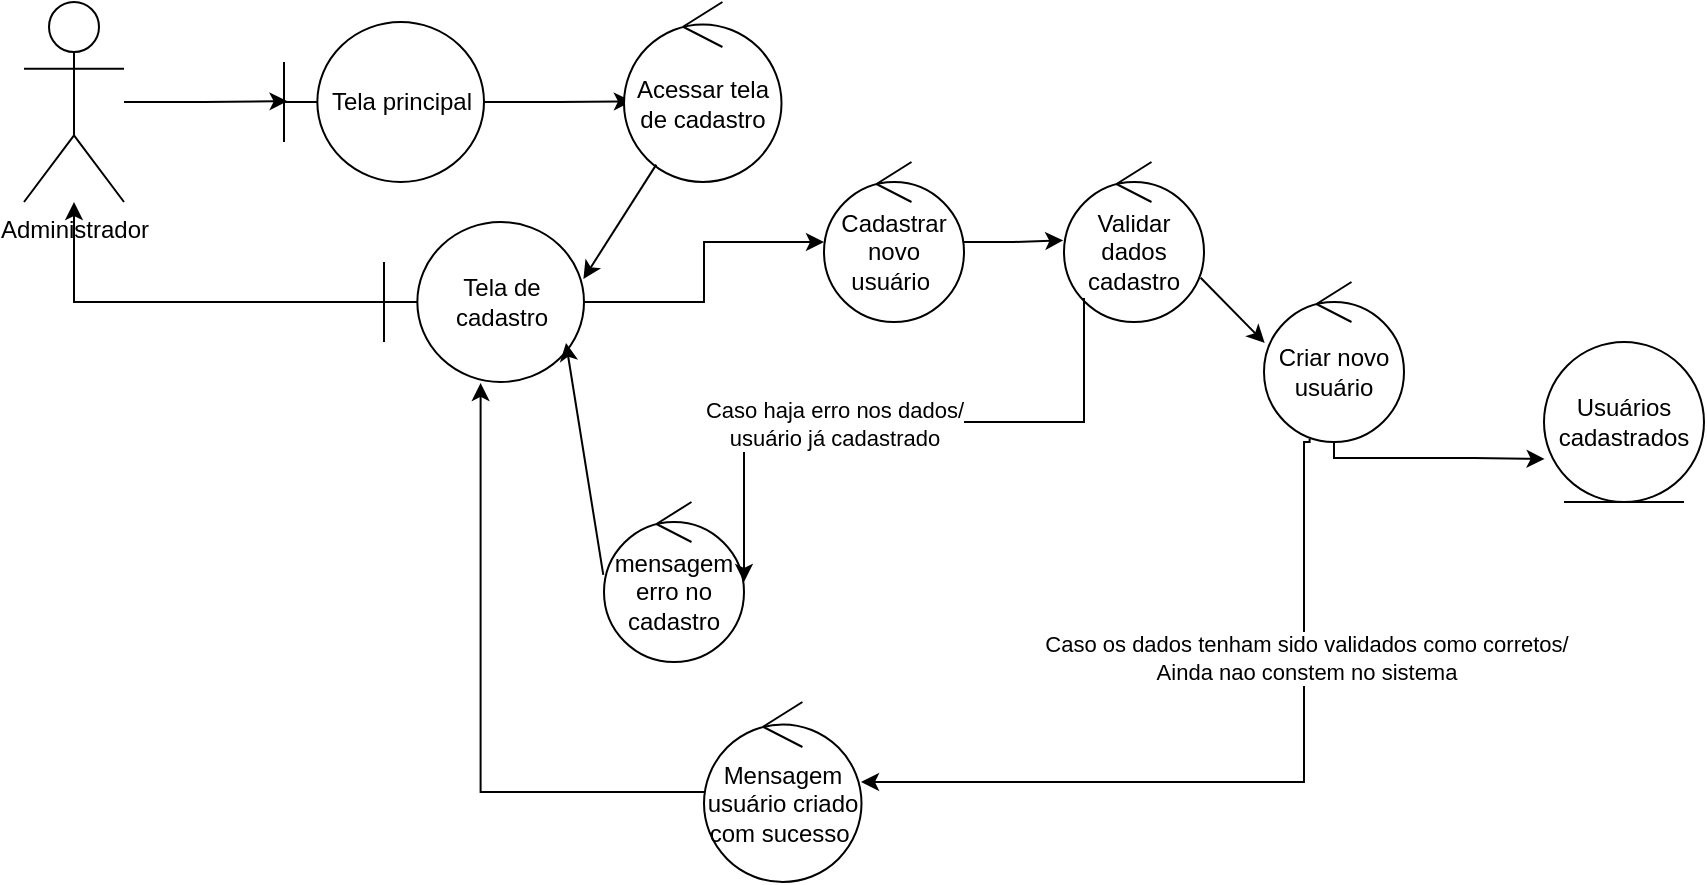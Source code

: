 <mxfile version="24.8.2">
  <diagram name="Página-1" id="A1XricTwvR2LtzFUGfRS">
    <mxGraphModel dx="1869" dy="539" grid="1" gridSize="10" guides="1" tooltips="1" connect="1" arrows="1" fold="1" page="1" pageScale="1" pageWidth="827" pageHeight="1169" math="0" shadow="0">
      <root>
        <mxCell id="0" />
        <mxCell id="1" parent="0" />
        <mxCell id="thF2VDcHaVG7FaZjGytK-1" value="Administrador" style="shape=umlActor;verticalLabelPosition=bottom;verticalAlign=top;html=1;outlineConnect=0;" parent="1" vertex="1">
          <mxGeometry x="-100" y="30" width="50" height="100" as="geometry" />
        </mxCell>
        <mxCell id="thF2VDcHaVG7FaZjGytK-5" value="Tela principal" style="shape=umlBoundary;whiteSpace=wrap;html=1;" parent="1" vertex="1">
          <mxGeometry x="30" y="40" width="100" height="80" as="geometry" />
        </mxCell>
        <mxCell id="thF2VDcHaVG7FaZjGytK-9" style="edgeStyle=orthogonalEdgeStyle;rounded=0;orthogonalLoop=1;jettySize=auto;html=1;entryX=0.05;entryY=0.496;entryDx=0;entryDy=0;entryPerimeter=0;" parent="1" source="thF2VDcHaVG7FaZjGytK-5" edge="1">
          <mxGeometry relative="1" as="geometry">
            <mxPoint x="203.938" y="79.64" as="targetPoint" />
          </mxGeometry>
        </mxCell>
        <mxCell id="thF2VDcHaVG7FaZjGytK-35" style="edgeStyle=orthogonalEdgeStyle;rounded=0;orthogonalLoop=1;jettySize=auto;html=1;entryX=0.018;entryY=0.495;entryDx=0;entryDy=0;entryPerimeter=0;" parent="1" source="thF2VDcHaVG7FaZjGytK-1" target="thF2VDcHaVG7FaZjGytK-5" edge="1">
          <mxGeometry relative="1" as="geometry" />
        </mxCell>
        <mxCell id="thF2VDcHaVG7FaZjGytK-37" value="Acessar tela de cadastro" style="ellipse;shape=umlControl;whiteSpace=wrap;html=1;" parent="1" vertex="1">
          <mxGeometry x="200" y="30" width="78.75" height="90" as="geometry" />
        </mxCell>
        <mxCell id="thF2VDcHaVG7FaZjGytK-42" style="edgeStyle=orthogonalEdgeStyle;rounded=0;orthogonalLoop=1;jettySize=auto;html=1;" parent="1" source="thF2VDcHaVG7FaZjGytK-38" target="thF2VDcHaVG7FaZjGytK-41" edge="1">
          <mxGeometry relative="1" as="geometry" />
        </mxCell>
        <mxCell id="yQ8m5PVfVtzuY-FzAJRZ-1" style="edgeStyle=orthogonalEdgeStyle;rounded=0;orthogonalLoop=1;jettySize=auto;html=1;" edge="1" parent="1" source="thF2VDcHaVG7FaZjGytK-38" target="thF2VDcHaVG7FaZjGytK-1">
          <mxGeometry relative="1" as="geometry" />
        </mxCell>
        <mxCell id="thF2VDcHaVG7FaZjGytK-38" value="Tela de cadastro" style="shape=umlBoundary;whiteSpace=wrap;html=1;" parent="1" vertex="1">
          <mxGeometry x="80" y="140" width="100" height="80" as="geometry" />
        </mxCell>
        <mxCell id="thF2VDcHaVG7FaZjGytK-39" value="" style="endArrow=classic;html=1;rounded=0;entryX=0.997;entryY=0.356;entryDx=0;entryDy=0;entryPerimeter=0;" parent="1" source="thF2VDcHaVG7FaZjGytK-37" target="thF2VDcHaVG7FaZjGytK-38" edge="1">
          <mxGeometry width="50" height="50" relative="1" as="geometry">
            <mxPoint x="280" y="250" as="sourcePoint" />
            <mxPoint x="330" y="200" as="targetPoint" />
          </mxGeometry>
        </mxCell>
        <mxCell id="thF2VDcHaVG7FaZjGytK-40" value="Validar&lt;div&gt;dados cadastro&lt;/div&gt;" style="ellipse;shape=umlControl;whiteSpace=wrap;html=1;" parent="1" vertex="1">
          <mxGeometry x="420" y="110" width="70" height="80" as="geometry" />
        </mxCell>
        <mxCell id="thF2VDcHaVG7FaZjGytK-41" value="Cadastrar novo usuário&amp;nbsp;" style="ellipse;shape=umlControl;whiteSpace=wrap;html=1;" parent="1" vertex="1">
          <mxGeometry x="300" y="110" width="70" height="80" as="geometry" />
        </mxCell>
        <mxCell id="thF2VDcHaVG7FaZjGytK-43" style="edgeStyle=orthogonalEdgeStyle;rounded=0;orthogonalLoop=1;jettySize=auto;html=1;entryX=-0.005;entryY=0.49;entryDx=0;entryDy=0;entryPerimeter=0;" parent="1" source="thF2VDcHaVG7FaZjGytK-41" target="thF2VDcHaVG7FaZjGytK-40" edge="1">
          <mxGeometry relative="1" as="geometry" />
        </mxCell>
        <mxCell id="thF2VDcHaVG7FaZjGytK-44" value="Criar novo usuário" style="ellipse;shape=umlControl;whiteSpace=wrap;html=1;" parent="1" vertex="1">
          <mxGeometry x="520" y="170" width="70" height="80" as="geometry" />
        </mxCell>
        <mxCell id="thF2VDcHaVG7FaZjGytK-45" value="" style="endArrow=classic;html=1;rounded=0;exitX=0.976;exitY=0.723;exitDx=0;exitDy=0;exitPerimeter=0;entryX=0.005;entryY=0.381;entryDx=0;entryDy=0;entryPerimeter=0;" parent="1" source="thF2VDcHaVG7FaZjGytK-40" target="thF2VDcHaVG7FaZjGytK-44" edge="1">
          <mxGeometry width="50" height="50" relative="1" as="geometry">
            <mxPoint x="430" y="260" as="sourcePoint" />
            <mxPoint x="480" y="210" as="targetPoint" />
          </mxGeometry>
        </mxCell>
        <mxCell id="thF2VDcHaVG7FaZjGytK-46" value="mensagem erro no cadastro" style="ellipse;shape=umlControl;whiteSpace=wrap;html=1;" parent="1" vertex="1">
          <mxGeometry x="190" y="280" width="70" height="80" as="geometry" />
        </mxCell>
        <mxCell id="thF2VDcHaVG7FaZjGytK-47" value="" style="endArrow=classic;html=1;rounded=0;entryX=0.91;entryY=0.756;entryDx=0;entryDy=0;entryPerimeter=0;exitX=-0.005;exitY=0.456;exitDx=0;exitDy=0;exitPerimeter=0;" parent="1" source="thF2VDcHaVG7FaZjGytK-46" target="thF2VDcHaVG7FaZjGytK-38" edge="1">
          <mxGeometry width="50" height="50" relative="1" as="geometry">
            <mxPoint x="430" y="260" as="sourcePoint" />
            <mxPoint x="480" y="210" as="targetPoint" />
          </mxGeometry>
        </mxCell>
        <mxCell id="thF2VDcHaVG7FaZjGytK-48" style="edgeStyle=orthogonalEdgeStyle;rounded=0;orthogonalLoop=1;jettySize=auto;html=1;entryX=1;entryY=0.5;entryDx=0;entryDy=0;entryPerimeter=0;" parent="1" source="thF2VDcHaVG7FaZjGytK-40" target="thF2VDcHaVG7FaZjGytK-46" edge="1">
          <mxGeometry relative="1" as="geometry">
            <Array as="points">
              <mxPoint x="430" y="240" />
              <mxPoint x="260" y="240" />
            </Array>
          </mxGeometry>
        </mxCell>
        <mxCell id="thF2VDcHaVG7FaZjGytK-49" value="Caso haja erro nos dados/&lt;div&gt;usuário já cadastrado&lt;/div&gt;" style="edgeLabel;html=1;align=center;verticalAlign=middle;resizable=0;points=[];" parent="thF2VDcHaVG7FaZjGytK-48" vertex="1" connectable="0">
          <mxGeometry x="0.198" y="1" relative="1" as="geometry">
            <mxPoint as="offset" />
          </mxGeometry>
        </mxCell>
        <mxCell id="thF2VDcHaVG7FaZjGytK-51" value="Mensagem usuário criado com sucesso&amp;nbsp;" style="ellipse;shape=umlControl;whiteSpace=wrap;html=1;" parent="1" vertex="1">
          <mxGeometry x="240" y="380" width="78.75" height="90" as="geometry" />
        </mxCell>
        <mxCell id="thF2VDcHaVG7FaZjGytK-57" style="edgeStyle=orthogonalEdgeStyle;rounded=0;orthogonalLoop=1;jettySize=auto;html=1;entryX=0.483;entryY=1.006;entryDx=0;entryDy=0;entryPerimeter=0;" parent="1" source="thF2VDcHaVG7FaZjGytK-51" target="thF2VDcHaVG7FaZjGytK-38" edge="1">
          <mxGeometry relative="1" as="geometry" />
        </mxCell>
        <mxCell id="thF2VDcHaVG7FaZjGytK-58" value="Usuários cadastrados" style="ellipse;shape=umlEntity;whiteSpace=wrap;html=1;" parent="1" vertex="1">
          <mxGeometry x="660" y="200" width="80" height="80" as="geometry" />
        </mxCell>
        <mxCell id="thF2VDcHaVG7FaZjGytK-59" style="edgeStyle=orthogonalEdgeStyle;rounded=0;orthogonalLoop=1;jettySize=auto;html=1;entryX=0.004;entryY=0.731;entryDx=0;entryDy=0;entryPerimeter=0;" parent="1" source="thF2VDcHaVG7FaZjGytK-44" target="thF2VDcHaVG7FaZjGytK-58" edge="1">
          <mxGeometry relative="1" as="geometry">
            <Array as="points">
              <mxPoint x="555" y="258" />
              <mxPoint x="625" y="258" />
            </Array>
          </mxGeometry>
        </mxCell>
        <mxCell id="thF2VDcHaVG7FaZjGytK-61" style="edgeStyle=orthogonalEdgeStyle;rounded=0;orthogonalLoop=1;jettySize=auto;html=1;exitX=0.326;exitY=0.981;exitDx=0;exitDy=0;exitPerimeter=0;" parent="1" source="thF2VDcHaVG7FaZjGytK-44" target="thF2VDcHaVG7FaZjGytK-51" edge="1">
          <mxGeometry relative="1" as="geometry">
            <mxPoint x="553.75" y="250" as="sourcePoint" />
            <mxPoint x="318.76" y="419.96" as="targetPoint" />
            <Array as="points">
              <mxPoint x="543" y="250" />
              <mxPoint x="540" y="250" />
              <mxPoint x="540" y="420" />
            </Array>
          </mxGeometry>
        </mxCell>
        <mxCell id="thF2VDcHaVG7FaZjGytK-62" value="Caso os dados tenham sido validados como corretos/&lt;div&gt;Ainda nao constem no sistema&lt;/div&gt;" style="edgeLabel;html=1;align=center;verticalAlign=middle;resizable=0;points=[];" parent="thF2VDcHaVG7FaZjGytK-61" vertex="1" connectable="0">
          <mxGeometry x="-0.431" y="1" relative="1" as="geometry">
            <mxPoint as="offset" />
          </mxGeometry>
        </mxCell>
      </root>
    </mxGraphModel>
  </diagram>
</mxfile>
